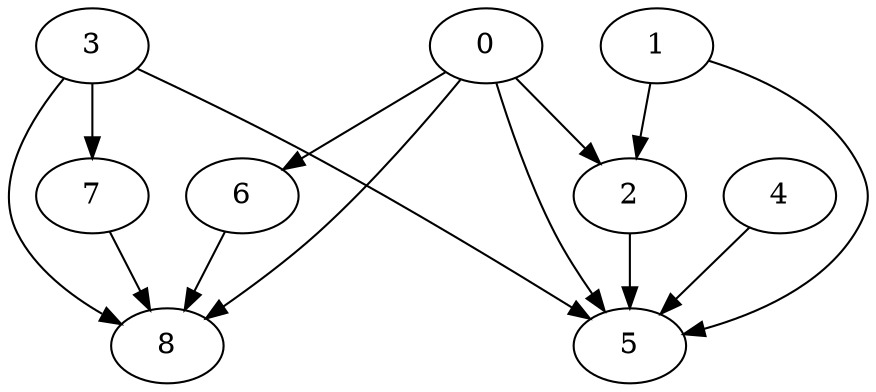 digraph {
    3 -> 8;
    1 -> 2;
    1 -> 5;
    3 -> 7;
    6 -> 8;
    0 -> 6;
    0 -> 2;
    4 -> 5;
    0 -> 5;
    7 -> 8;
    0 -> 8;
    2 -> 5;
    3 -> 5;
}